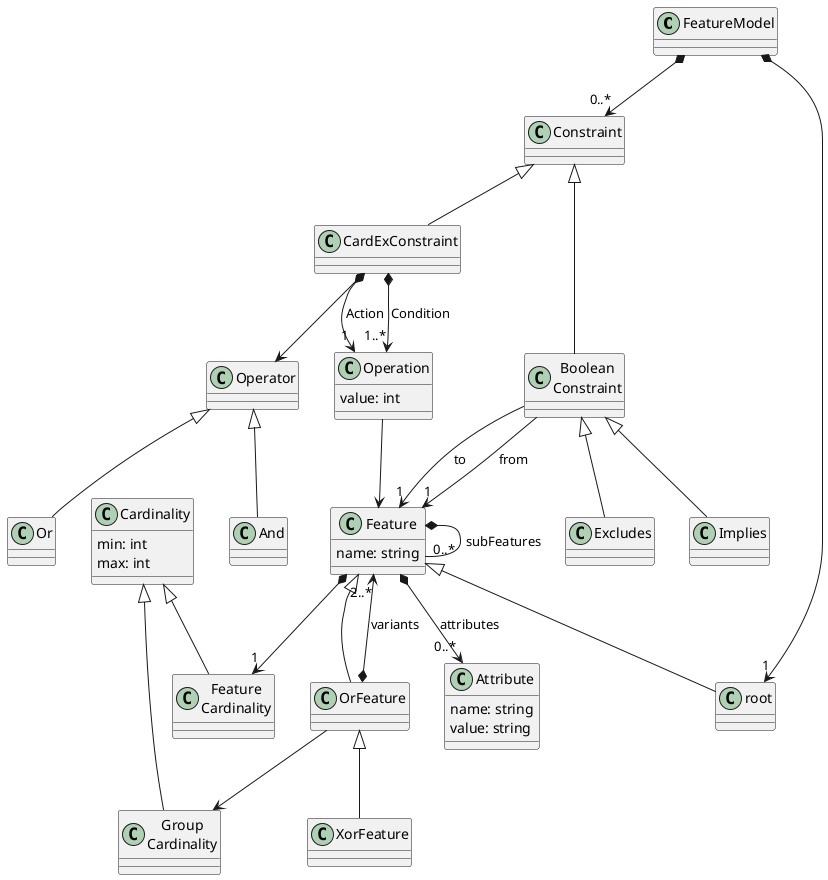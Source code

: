 @startuml

FeatureModel *--> "1" root

Feature <|-- root
Feature *-- "0..*" Feature : subFeatures

class Feature {
name: string
}

Feature <|-- OrFeature
OrFeature <|-- XorFeature

class Cardinality {
min: int
max: int
}

Cardinality <|-- Group\nCardinality
Cardinality <|-- Feature\nCardinality

class Attribute {
name: string
value: string
}

Feature *--> "0..*" Attribute: attributes
Feature *--> "1" Feature\nCardinality
OrFeature *--> "2..*" Feature : variants
OrFeature --> Group\nCardinality

FeatureModel *--> "0..*" Constraint

Constraint <|-- Boolean\nConstraint
Boolean\nConstraint --> "1" Feature : from
Boolean\nConstraint --> "1" Feature : to
Boolean\nConstraint <|-- Implies
Boolean\nConstraint <|-- Excludes
Constraint <|-- CardExConstraint

CardExConstraint *--> "1" Operation : Action
CardExConstraint *--> "1..*" Operation : Condition

class Operation {
value: int
}

CardExConstraint *--> Operator
Operator <|-- And
Operator <|-- Or
Operation --> Feature

@enduml